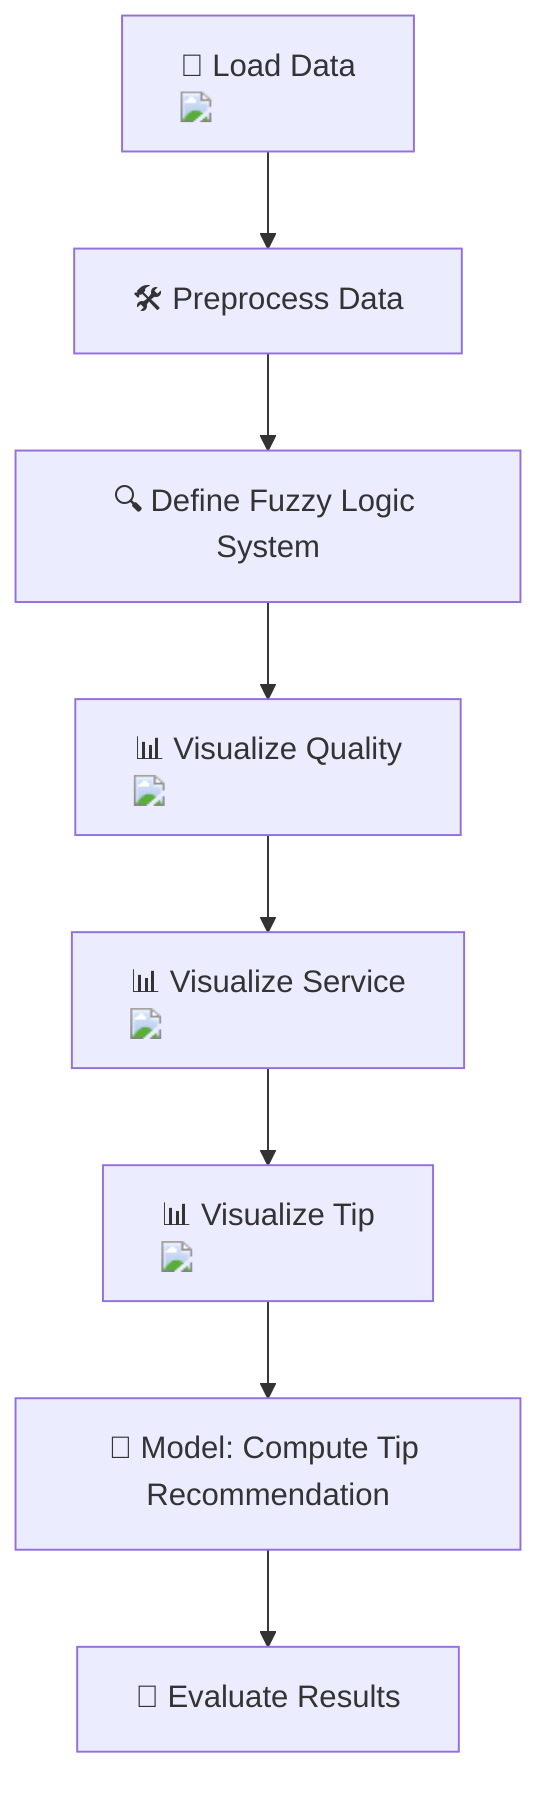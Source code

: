 flowchart TD
    A["📂 Load Data <img src='icons/file.svg' />"] --> B["🛠️ Preprocess Data"]
    B --> C["🔍 Define Fuzzy Logic System"]
    C --> D["📊 Visualize Quality <img src='dummy_plots/quality_view.svg' />"]
    D --> E["📊 Visualize Service <img src='dummy_plots/service_view.svg' />"]
    E --> F["📊 Visualize Tip <img src='dummy_plots/tip_view.svg' />"]
    F --> G["🧠 Model: Compute Tip Recommendation"]
    G --> H["💬 Evaluate Results"]